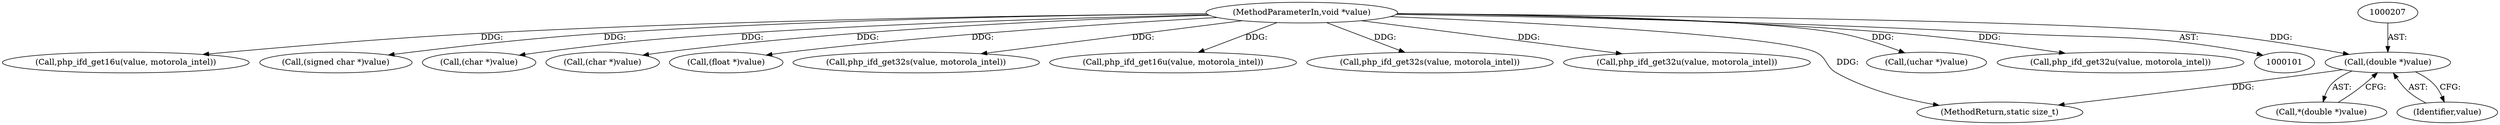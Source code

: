 digraph "0_php-src_1cda0d7c2ffb62d8331c64e703131d9cabdc03ea@pointer" {
"1000206" [label="(Call,(double *)value)"];
"1000102" [label="(MethodParameterIn,void *value)"];
"1000208" [label="(Identifier,value)"];
"1000102" [label="(MethodParameterIn,void *value)"];
"1000185" [label="(Call,php_ifd_get16u(value, motorola_intel))"];
"1000206" [label="(Call,(double *)value)"];
"1000114" [label="(Call,(signed char *)value)"];
"1000139" [label="(Call,(char *)value)"];
"1000164" [label="(Call,(char *)value)"];
"1000205" [label="(Call,*(double *)value)"];
"1000198" [label="(Call,(float *)value)"];
"1000190" [label="(Call,php_ifd_get32s(value, motorola_intel))"];
"1000125" [label="(Call,php_ifd_get16u(value, motorola_intel))"];
"1000179" [label="(Call,php_ifd_get32s(value, motorola_intel))"];
"1000130" [label="(Call,php_ifd_get32u(value, motorola_intel))"];
"1000211" [label="(MethodReturn,static size_t)"];
"1000120" [label="(Call,(uchar *)value)"];
"1000154" [label="(Call,php_ifd_get32u(value, motorola_intel))"];
"1000206" -> "1000205"  [label="AST: "];
"1000206" -> "1000208"  [label="CFG: "];
"1000207" -> "1000206"  [label="AST: "];
"1000208" -> "1000206"  [label="AST: "];
"1000205" -> "1000206"  [label="CFG: "];
"1000206" -> "1000211"  [label="DDG: "];
"1000102" -> "1000206"  [label="DDG: "];
"1000102" -> "1000101"  [label="AST: "];
"1000102" -> "1000211"  [label="DDG: "];
"1000102" -> "1000114"  [label="DDG: "];
"1000102" -> "1000120"  [label="DDG: "];
"1000102" -> "1000125"  [label="DDG: "];
"1000102" -> "1000130"  [label="DDG: "];
"1000102" -> "1000139"  [label="DDG: "];
"1000102" -> "1000154"  [label="DDG: "];
"1000102" -> "1000164"  [label="DDG: "];
"1000102" -> "1000179"  [label="DDG: "];
"1000102" -> "1000185"  [label="DDG: "];
"1000102" -> "1000190"  [label="DDG: "];
"1000102" -> "1000198"  [label="DDG: "];
}

